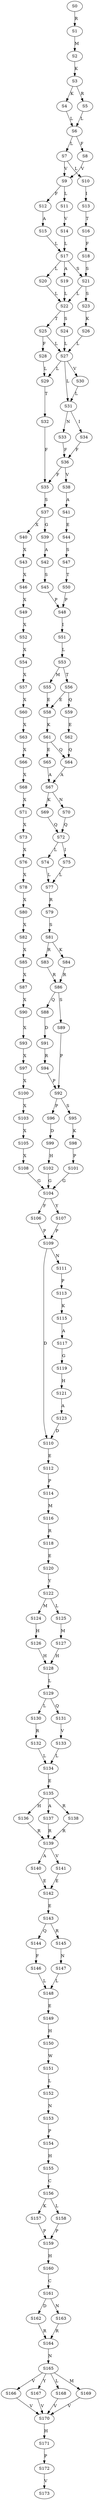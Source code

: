strict digraph  {
	S0 -> S1 [ label = R ];
	S1 -> S2 [ label = M ];
	S2 -> S3 [ label = K ];
	S3 -> S4 [ label = K ];
	S3 -> S5 [ label = R ];
	S4 -> S6 [ label = L ];
	S5 -> S6 [ label = L ];
	S6 -> S7 [ label = L ];
	S6 -> S8 [ label = F ];
	S7 -> S9 [ label = V ];
	S7 -> S10 [ label = L ];
	S8 -> S9 [ label = V ];
	S9 -> S11 [ label = L ];
	S9 -> S12 [ label = F ];
	S10 -> S13 [ label = I ];
	S11 -> S14 [ label = V ];
	S12 -> S15 [ label = A ];
	S13 -> S16 [ label = T ];
	S14 -> S17 [ label = L ];
	S15 -> S17 [ label = L ];
	S16 -> S18 [ label = F ];
	S17 -> S19 [ label = A ];
	S17 -> S20 [ label = L ];
	S17 -> S21 [ label = S ];
	S18 -> S21 [ label = S ];
	S19 -> S22 [ label = L ];
	S20 -> S22 [ label = L ];
	S21 -> S23 [ label = S ];
	S21 -> S22 [ label = L ];
	S22 -> S24 [ label = S ];
	S22 -> S25 [ label = T ];
	S23 -> S26 [ label = K ];
	S24 -> S27 [ label = L ];
	S25 -> S28 [ label = F ];
	S25 -> S27 [ label = L ];
	S26 -> S27 [ label = L ];
	S27 -> S29 [ label = L ];
	S27 -> S30 [ label = V ];
	S27 -> S31 [ label = L ];
	S28 -> S29 [ label = L ];
	S29 -> S32 [ label = T ];
	S30 -> S31 [ label = L ];
	S31 -> S33 [ label = N ];
	S31 -> S34 [ label = I ];
	S32 -> S35 [ label = F ];
	S33 -> S36 [ label = F ];
	S34 -> S36 [ label = F ];
	S35 -> S37 [ label = S ];
	S36 -> S38 [ label = V ];
	S36 -> S35 [ label = F ];
	S37 -> S39 [ label = G ];
	S37 -> S40 [ label = X ];
	S38 -> S41 [ label = A ];
	S39 -> S42 [ label = A ];
	S40 -> S43 [ label = X ];
	S41 -> S44 [ label = E ];
	S42 -> S45 [ label = S ];
	S43 -> S46 [ label = X ];
	S44 -> S47 [ label = S ];
	S45 -> S48 [ label = P ];
	S46 -> S49 [ label = X ];
	S47 -> S50 [ label = T ];
	S48 -> S51 [ label = I ];
	S49 -> S52 [ label = X ];
	S50 -> S48 [ label = P ];
	S51 -> S53 [ label = L ];
	S52 -> S54 [ label = X ];
	S53 -> S55 [ label = M ];
	S53 -> S56 [ label = T ];
	S54 -> S57 [ label = X ];
	S55 -> S58 [ label = E ];
	S56 -> S59 [ label = Q ];
	S56 -> S58 [ label = E ];
	S57 -> S60 [ label = X ];
	S58 -> S61 [ label = K ];
	S59 -> S62 [ label = E ];
	S60 -> S63 [ label = X ];
	S61 -> S64 [ label = Q ];
	S61 -> S65 [ label = E ];
	S62 -> S64 [ label = Q ];
	S63 -> S66 [ label = X ];
	S64 -> S67 [ label = A ];
	S65 -> S67 [ label = A ];
	S66 -> S68 [ label = X ];
	S67 -> S69 [ label = K ];
	S67 -> S70 [ label = N ];
	S68 -> S71 [ label = X ];
	S69 -> S72 [ label = Q ];
	S70 -> S72 [ label = Q ];
	S71 -> S73 [ label = X ];
	S72 -> S74 [ label = L ];
	S72 -> S75 [ label = I ];
	S73 -> S76 [ label = X ];
	S74 -> S77 [ label = L ];
	S75 -> S77 [ label = L ];
	S76 -> S78 [ label = X ];
	S77 -> S79 [ label = R ];
	S78 -> S80 [ label = X ];
	S79 -> S81 [ label = S ];
	S80 -> S82 [ label = X ];
	S81 -> S83 [ label = R ];
	S81 -> S84 [ label = K ];
	S82 -> S85 [ label = X ];
	S83 -> S86 [ label = R ];
	S84 -> S86 [ label = R ];
	S85 -> S87 [ label = X ];
	S86 -> S88 [ label = Q ];
	S86 -> S89 [ label = S ];
	S87 -> S90 [ label = X ];
	S88 -> S91 [ label = D ];
	S89 -> S92 [ label = P ];
	S90 -> S93 [ label = X ];
	S91 -> S94 [ label = R ];
	S92 -> S95 [ label = S ];
	S92 -> S96 [ label = P ];
	S93 -> S97 [ label = X ];
	S94 -> S92 [ label = P ];
	S95 -> S98 [ label = K ];
	S96 -> S99 [ label = D ];
	S97 -> S100 [ label = X ];
	S98 -> S101 [ label = P ];
	S99 -> S102 [ label = H ];
	S100 -> S103 [ label = X ];
	S101 -> S104 [ label = G ];
	S102 -> S104 [ label = G ];
	S103 -> S105 [ label = X ];
	S104 -> S106 [ label = F ];
	S104 -> S107 [ label = Y ];
	S105 -> S108 [ label = X ];
	S106 -> S109 [ label = P ];
	S107 -> S109 [ label = P ];
	S108 -> S104 [ label = G ];
	S109 -> S110 [ label = D ];
	S109 -> S111 [ label = N ];
	S110 -> S112 [ label = E ];
	S111 -> S113 [ label = P ];
	S112 -> S114 [ label = P ];
	S113 -> S115 [ label = K ];
	S114 -> S116 [ label = M ];
	S115 -> S117 [ label = A ];
	S116 -> S118 [ label = R ];
	S117 -> S119 [ label = G ];
	S118 -> S120 [ label = E ];
	S119 -> S121 [ label = H ];
	S120 -> S122 [ label = Y ];
	S121 -> S123 [ label = A ];
	S122 -> S124 [ label = M ];
	S122 -> S125 [ label = L ];
	S123 -> S110 [ label = D ];
	S124 -> S126 [ label = H ];
	S125 -> S127 [ label = M ];
	S126 -> S128 [ label = H ];
	S127 -> S128 [ label = H ];
	S128 -> S129 [ label = L ];
	S129 -> S130 [ label = L ];
	S129 -> S131 [ label = Q ];
	S130 -> S132 [ label = R ];
	S131 -> S133 [ label = V ];
	S132 -> S134 [ label = L ];
	S133 -> S134 [ label = L ];
	S134 -> S135 [ label = E ];
	S135 -> S136 [ label = H ];
	S135 -> S137 [ label = A ];
	S135 -> S138 [ label = R ];
	S136 -> S139 [ label = R ];
	S137 -> S139 [ label = R ];
	S138 -> S139 [ label = R ];
	S139 -> S140 [ label = A ];
	S139 -> S141 [ label = V ];
	S140 -> S142 [ label = E ];
	S141 -> S142 [ label = E ];
	S142 -> S143 [ label = E ];
	S143 -> S144 [ label = Q ];
	S143 -> S145 [ label = R ];
	S144 -> S146 [ label = F ];
	S145 -> S147 [ label = N ];
	S146 -> S148 [ label = L ];
	S147 -> S148 [ label = L ];
	S148 -> S149 [ label = E ];
	S149 -> S150 [ label = H ];
	S150 -> S151 [ label = W ];
	S151 -> S152 [ label = L ];
	S152 -> S153 [ label = N ];
	S153 -> S154 [ label = P ];
	S154 -> S155 [ label = H ];
	S155 -> S156 [ label = C ];
	S156 -> S157 [ label = K ];
	S156 -> S158 [ label = L ];
	S157 -> S159 [ label = P ];
	S158 -> S159 [ label = P ];
	S159 -> S160 [ label = H ];
	S160 -> S161 [ label = C ];
	S161 -> S162 [ label = D ];
	S161 -> S163 [ label = N ];
	S162 -> S164 [ label = R ];
	S163 -> S164 [ label = R ];
	S164 -> S165 [ label = N ];
	S165 -> S166 [ label = V ];
	S165 -> S167 [ label = Y ];
	S165 -> S168 [ label = L ];
	S165 -> S169 [ label = M ];
	S166 -> S170 [ label = V ];
	S167 -> S170 [ label = V ];
	S168 -> S170 [ label = V ];
	S169 -> S170 [ label = V ];
	S170 -> S171 [ label = H ];
	S171 -> S172 [ label = P ];
	S172 -> S173 [ label = V ];
}
